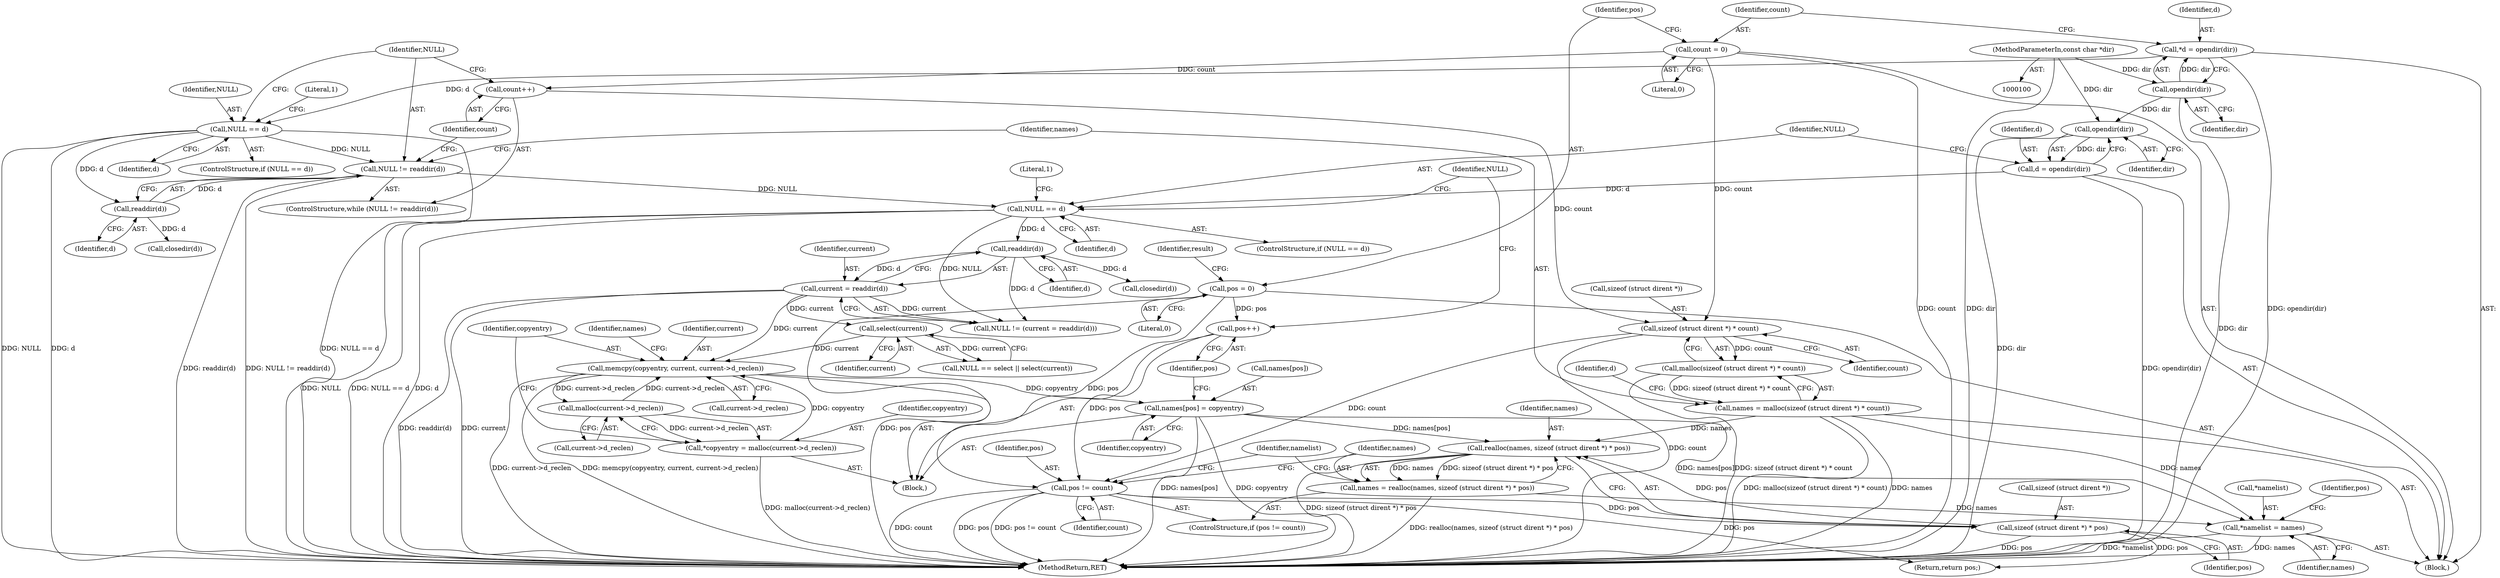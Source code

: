 digraph "1_boa_e139b87835994d007fbd64eead6c1455d7b8cf4e@API" {
"1000206" [label="(Call,realloc(names, sizeof (struct dirent *) * pos))"];
"1000189" [label="(Call,names[pos] = copyentry)"];
"1000183" [label="(Call,memcpy(copyentry, current, current->d_reclen))"];
"1000177" [label="(Call,*copyentry = malloc(current->d_reclen))"];
"1000179" [label="(Call,malloc(current->d_reclen))"];
"1000163" [label="(Call,current = readdir(d))"];
"1000165" [label="(Call,readdir(d))"];
"1000154" [label="(Call,NULL == d)"];
"1000134" [label="(Call,NULL != readdir(d))"];
"1000127" [label="(Call,NULL == d)"];
"1000107" [label="(Call,*d = opendir(dir))"];
"1000109" [label="(Call,opendir(dir))"];
"1000101" [label="(MethodParameterIn,const char *dir)"];
"1000136" [label="(Call,readdir(d))"];
"1000149" [label="(Call,d = opendir(dir))"];
"1000151" [label="(Call,opendir(dir))"];
"1000173" [label="(Call,select(current))"];
"1000140" [label="(Call,names = malloc(sizeof (struct dirent *) * count))"];
"1000142" [label="(Call,malloc(sizeof (struct dirent *) * count))"];
"1000143" [label="(Call,sizeof (struct dirent *) * count)"];
"1000138" [label="(Call,count++)"];
"1000114" [label="(Call,count = 0)"];
"1000208" [label="(Call,sizeof (struct dirent *) * pos)"];
"1000201" [label="(Call,pos != count)"];
"1000194" [label="(Call,pos++)"];
"1000118" [label="(Call,pos = 0)"];
"1000204" [label="(Call,names = realloc(names, sizeof (struct dirent *) * pos))"];
"1000212" [label="(Call,*namelist = names)"];
"1000123" [label="(Identifier,result)"];
"1000183" [label="(Call,memcpy(copyentry, current, current->d_reclen))"];
"1000173" [label="(Call,select(current))"];
"1000179" [label="(Call,malloc(current->d_reclen))"];
"1000169" [label="(Call,NULL == select || select(current))"];
"1000213" [label="(Call,*namelist)"];
"1000159" [label="(Literal,1)"];
"1000137" [label="(Identifier,d)"];
"1000141" [label="(Identifier,names)"];
"1000143" [label="(Call,sizeof (struct dirent *) * count)"];
"1000191" [label="(Identifier,names)"];
"1000150" [label="(Identifier,d)"];
"1000156" [label="(Identifier,d)"];
"1000101" [label="(MethodParameterIn,const char *dir)"];
"1000140" [label="(Call,names = malloc(sizeof (struct dirent *) * count))"];
"1000162" [label="(Identifier,NULL)"];
"1000206" [label="(Call,realloc(names, sizeof (struct dirent *) * pos))"];
"1000110" [label="(Identifier,dir)"];
"1000212" [label="(Call,*namelist = names)"];
"1000185" [label="(Identifier,current)"];
"1000139" [label="(Identifier,count)"];
"1000147" [label="(Call,closedir(d))"];
"1000144" [label="(Call,sizeof (struct dirent *))"];
"1000211" [label="(Identifier,pos)"];
"1000178" [label="(Identifier,copyentry)"];
"1000193" [label="(Identifier,copyentry)"];
"1000207" [label="(Identifier,names)"];
"1000129" [label="(Identifier,d)"];
"1000175" [label="(Block,)"];
"1000120" [label="(Literal,0)"];
"1000194" [label="(Call,pos++)"];
"1000163" [label="(Call,current = readdir(d))"];
"1000190" [label="(Call,names[pos])"];
"1000134" [label="(Call,NULL != readdir(d))"];
"1000217" [label="(Identifier,pos)"];
"1000128" [label="(Identifier,NULL)"];
"1000126" [label="(ControlStructure,if (NULL == d))"];
"1000202" [label="(Identifier,pos)"];
"1000186" [label="(Call,current->d_reclen)"];
"1000119" [label="(Identifier,pos)"];
"1000215" [label="(Identifier,names)"];
"1000107" [label="(Call,*d = opendir(dir))"];
"1000108" [label="(Identifier,d)"];
"1000148" [label="(Identifier,d)"];
"1000208" [label="(Call,sizeof (struct dirent *) * pos)"];
"1000138" [label="(Call,count++)"];
"1000151" [label="(Call,opendir(dir))"];
"1000189" [label="(Call,names[pos] = copyentry)"];
"1000118" [label="(Call,pos = 0)"];
"1000201" [label="(Call,pos != count)"];
"1000136" [label="(Call,readdir(d))"];
"1000132" [label="(Literal,1)"];
"1000166" [label="(Identifier,d)"];
"1000135" [label="(Identifier,NULL)"];
"1000114" [label="(Call,count = 0)"];
"1000209" [label="(Call,sizeof (struct dirent *))"];
"1000154" [label="(Call,NULL == d)"];
"1000109" [label="(Call,opendir(dir))"];
"1000177" [label="(Call,*copyentry = malloc(current->d_reclen))"];
"1000105" [label="(Block,)"];
"1000133" [label="(ControlStructure,while (NULL != readdir(d)))"];
"1000164" [label="(Identifier,current)"];
"1000180" [label="(Call,current->d_reclen)"];
"1000146" [label="(Identifier,count)"];
"1000205" [label="(Identifier,names)"];
"1000116" [label="(Literal,0)"];
"1000161" [label="(Call,NULL != (current = readdir(d)))"];
"1000204" [label="(Call,names = realloc(names, sizeof (struct dirent *) * pos))"];
"1000203" [label="(Identifier,count)"];
"1000155" [label="(Identifier,NULL)"];
"1000153" [label="(ControlStructure,if (NULL == d))"];
"1000152" [label="(Identifier,dir)"];
"1000198" [label="(Call,closedir(d))"];
"1000174" [label="(Identifier,current)"];
"1000214" [label="(Identifier,namelist)"];
"1000115" [label="(Identifier,count)"];
"1000195" [label="(Identifier,pos)"];
"1000127" [label="(Call,NULL == d)"];
"1000165" [label="(Call,readdir(d))"];
"1000200" [label="(ControlStructure,if (pos != count))"];
"1000218" [label="(MethodReturn,RET)"];
"1000149" [label="(Call,d = opendir(dir))"];
"1000142" [label="(Call,malloc(sizeof (struct dirent *) * count))"];
"1000216" [label="(Return,return pos;)"];
"1000184" [label="(Identifier,copyentry)"];
"1000206" -> "1000204"  [label="AST: "];
"1000206" -> "1000208"  [label="CFG: "];
"1000207" -> "1000206"  [label="AST: "];
"1000208" -> "1000206"  [label="AST: "];
"1000204" -> "1000206"  [label="CFG: "];
"1000206" -> "1000218"  [label="DDG: sizeof (struct dirent *) * pos"];
"1000206" -> "1000204"  [label="DDG: names"];
"1000206" -> "1000204"  [label="DDG: sizeof (struct dirent *) * pos"];
"1000189" -> "1000206"  [label="DDG: names[pos]"];
"1000140" -> "1000206"  [label="DDG: names"];
"1000208" -> "1000206"  [label="DDG: pos"];
"1000189" -> "1000175"  [label="AST: "];
"1000189" -> "1000193"  [label="CFG: "];
"1000190" -> "1000189"  [label="AST: "];
"1000193" -> "1000189"  [label="AST: "];
"1000195" -> "1000189"  [label="CFG: "];
"1000189" -> "1000218"  [label="DDG: names[pos]"];
"1000189" -> "1000218"  [label="DDG: copyentry"];
"1000183" -> "1000189"  [label="DDG: copyentry"];
"1000189" -> "1000212"  [label="DDG: names[pos]"];
"1000183" -> "1000175"  [label="AST: "];
"1000183" -> "1000186"  [label="CFG: "];
"1000184" -> "1000183"  [label="AST: "];
"1000185" -> "1000183"  [label="AST: "];
"1000186" -> "1000183"  [label="AST: "];
"1000191" -> "1000183"  [label="CFG: "];
"1000183" -> "1000218"  [label="DDG: current->d_reclen"];
"1000183" -> "1000218"  [label="DDG: memcpy(copyentry, current, current->d_reclen)"];
"1000183" -> "1000179"  [label="DDG: current->d_reclen"];
"1000177" -> "1000183"  [label="DDG: copyentry"];
"1000163" -> "1000183"  [label="DDG: current"];
"1000173" -> "1000183"  [label="DDG: current"];
"1000179" -> "1000183"  [label="DDG: current->d_reclen"];
"1000177" -> "1000175"  [label="AST: "];
"1000177" -> "1000179"  [label="CFG: "];
"1000178" -> "1000177"  [label="AST: "];
"1000179" -> "1000177"  [label="AST: "];
"1000184" -> "1000177"  [label="CFG: "];
"1000177" -> "1000218"  [label="DDG: malloc(current->d_reclen)"];
"1000179" -> "1000177"  [label="DDG: current->d_reclen"];
"1000179" -> "1000180"  [label="CFG: "];
"1000180" -> "1000179"  [label="AST: "];
"1000163" -> "1000161"  [label="AST: "];
"1000163" -> "1000165"  [label="CFG: "];
"1000164" -> "1000163"  [label="AST: "];
"1000165" -> "1000163"  [label="AST: "];
"1000161" -> "1000163"  [label="CFG: "];
"1000163" -> "1000218"  [label="DDG: current"];
"1000163" -> "1000218"  [label="DDG: readdir(d)"];
"1000163" -> "1000161"  [label="DDG: current"];
"1000165" -> "1000163"  [label="DDG: d"];
"1000163" -> "1000173"  [label="DDG: current"];
"1000165" -> "1000166"  [label="CFG: "];
"1000166" -> "1000165"  [label="AST: "];
"1000165" -> "1000161"  [label="DDG: d"];
"1000154" -> "1000165"  [label="DDG: d"];
"1000165" -> "1000198"  [label="DDG: d"];
"1000154" -> "1000153"  [label="AST: "];
"1000154" -> "1000156"  [label="CFG: "];
"1000155" -> "1000154"  [label="AST: "];
"1000156" -> "1000154"  [label="AST: "];
"1000159" -> "1000154"  [label="CFG: "];
"1000162" -> "1000154"  [label="CFG: "];
"1000154" -> "1000218"  [label="DDG: NULL"];
"1000154" -> "1000218"  [label="DDG: NULL == d"];
"1000154" -> "1000218"  [label="DDG: d"];
"1000134" -> "1000154"  [label="DDG: NULL"];
"1000149" -> "1000154"  [label="DDG: d"];
"1000154" -> "1000161"  [label="DDG: NULL"];
"1000134" -> "1000133"  [label="AST: "];
"1000134" -> "1000136"  [label="CFG: "];
"1000135" -> "1000134"  [label="AST: "];
"1000136" -> "1000134"  [label="AST: "];
"1000139" -> "1000134"  [label="CFG: "];
"1000141" -> "1000134"  [label="CFG: "];
"1000134" -> "1000218"  [label="DDG: NULL != readdir(d)"];
"1000134" -> "1000218"  [label="DDG: readdir(d)"];
"1000127" -> "1000134"  [label="DDG: NULL"];
"1000136" -> "1000134"  [label="DDG: d"];
"1000127" -> "1000126"  [label="AST: "];
"1000127" -> "1000129"  [label="CFG: "];
"1000128" -> "1000127"  [label="AST: "];
"1000129" -> "1000127"  [label="AST: "];
"1000132" -> "1000127"  [label="CFG: "];
"1000135" -> "1000127"  [label="CFG: "];
"1000127" -> "1000218"  [label="DDG: NULL == d"];
"1000127" -> "1000218"  [label="DDG: d"];
"1000127" -> "1000218"  [label="DDG: NULL"];
"1000107" -> "1000127"  [label="DDG: d"];
"1000127" -> "1000136"  [label="DDG: d"];
"1000107" -> "1000105"  [label="AST: "];
"1000107" -> "1000109"  [label="CFG: "];
"1000108" -> "1000107"  [label="AST: "];
"1000109" -> "1000107"  [label="AST: "];
"1000115" -> "1000107"  [label="CFG: "];
"1000107" -> "1000218"  [label="DDG: opendir(dir)"];
"1000109" -> "1000107"  [label="DDG: dir"];
"1000109" -> "1000110"  [label="CFG: "];
"1000110" -> "1000109"  [label="AST: "];
"1000109" -> "1000218"  [label="DDG: dir"];
"1000101" -> "1000109"  [label="DDG: dir"];
"1000109" -> "1000151"  [label="DDG: dir"];
"1000101" -> "1000100"  [label="AST: "];
"1000101" -> "1000218"  [label="DDG: dir"];
"1000101" -> "1000151"  [label="DDG: dir"];
"1000136" -> "1000137"  [label="CFG: "];
"1000137" -> "1000136"  [label="AST: "];
"1000136" -> "1000147"  [label="DDG: d"];
"1000149" -> "1000105"  [label="AST: "];
"1000149" -> "1000151"  [label="CFG: "];
"1000150" -> "1000149"  [label="AST: "];
"1000151" -> "1000149"  [label="AST: "];
"1000155" -> "1000149"  [label="CFG: "];
"1000149" -> "1000218"  [label="DDG: opendir(dir)"];
"1000151" -> "1000149"  [label="DDG: dir"];
"1000151" -> "1000152"  [label="CFG: "];
"1000152" -> "1000151"  [label="AST: "];
"1000151" -> "1000218"  [label="DDG: dir"];
"1000173" -> "1000169"  [label="AST: "];
"1000173" -> "1000174"  [label="CFG: "];
"1000174" -> "1000173"  [label="AST: "];
"1000169" -> "1000173"  [label="CFG: "];
"1000173" -> "1000169"  [label="DDG: current"];
"1000140" -> "1000105"  [label="AST: "];
"1000140" -> "1000142"  [label="CFG: "];
"1000141" -> "1000140"  [label="AST: "];
"1000142" -> "1000140"  [label="AST: "];
"1000148" -> "1000140"  [label="CFG: "];
"1000140" -> "1000218"  [label="DDG: malloc(sizeof (struct dirent *) * count)"];
"1000140" -> "1000218"  [label="DDG: names"];
"1000142" -> "1000140"  [label="DDG: sizeof (struct dirent *) * count"];
"1000140" -> "1000212"  [label="DDG: names"];
"1000142" -> "1000143"  [label="CFG: "];
"1000143" -> "1000142"  [label="AST: "];
"1000142" -> "1000218"  [label="DDG: sizeof (struct dirent *) * count"];
"1000143" -> "1000142"  [label="DDG: count"];
"1000143" -> "1000146"  [label="CFG: "];
"1000144" -> "1000143"  [label="AST: "];
"1000146" -> "1000143"  [label="AST: "];
"1000143" -> "1000218"  [label="DDG: count"];
"1000138" -> "1000143"  [label="DDG: count"];
"1000114" -> "1000143"  [label="DDG: count"];
"1000143" -> "1000201"  [label="DDG: count"];
"1000138" -> "1000133"  [label="AST: "];
"1000138" -> "1000139"  [label="CFG: "];
"1000139" -> "1000138"  [label="AST: "];
"1000135" -> "1000138"  [label="CFG: "];
"1000114" -> "1000138"  [label="DDG: count"];
"1000114" -> "1000105"  [label="AST: "];
"1000114" -> "1000116"  [label="CFG: "];
"1000115" -> "1000114"  [label="AST: "];
"1000116" -> "1000114"  [label="AST: "];
"1000119" -> "1000114"  [label="CFG: "];
"1000114" -> "1000218"  [label="DDG: count"];
"1000208" -> "1000211"  [label="CFG: "];
"1000209" -> "1000208"  [label="AST: "];
"1000211" -> "1000208"  [label="AST: "];
"1000208" -> "1000218"  [label="DDG: pos"];
"1000201" -> "1000208"  [label="DDG: pos"];
"1000208" -> "1000216"  [label="DDG: pos"];
"1000201" -> "1000200"  [label="AST: "];
"1000201" -> "1000203"  [label="CFG: "];
"1000202" -> "1000201"  [label="AST: "];
"1000203" -> "1000201"  [label="AST: "];
"1000205" -> "1000201"  [label="CFG: "];
"1000214" -> "1000201"  [label="CFG: "];
"1000201" -> "1000218"  [label="DDG: pos != count"];
"1000201" -> "1000218"  [label="DDG: count"];
"1000201" -> "1000218"  [label="DDG: pos"];
"1000194" -> "1000201"  [label="DDG: pos"];
"1000118" -> "1000201"  [label="DDG: pos"];
"1000201" -> "1000216"  [label="DDG: pos"];
"1000194" -> "1000175"  [label="AST: "];
"1000194" -> "1000195"  [label="CFG: "];
"1000195" -> "1000194"  [label="AST: "];
"1000162" -> "1000194"  [label="CFG: "];
"1000118" -> "1000194"  [label="DDG: pos"];
"1000118" -> "1000105"  [label="AST: "];
"1000118" -> "1000120"  [label="CFG: "];
"1000119" -> "1000118"  [label="AST: "];
"1000120" -> "1000118"  [label="AST: "];
"1000123" -> "1000118"  [label="CFG: "];
"1000118" -> "1000218"  [label="DDG: pos"];
"1000204" -> "1000200"  [label="AST: "];
"1000205" -> "1000204"  [label="AST: "];
"1000214" -> "1000204"  [label="CFG: "];
"1000204" -> "1000218"  [label="DDG: realloc(names, sizeof (struct dirent *) * pos)"];
"1000204" -> "1000212"  [label="DDG: names"];
"1000212" -> "1000105"  [label="AST: "];
"1000212" -> "1000215"  [label="CFG: "];
"1000213" -> "1000212"  [label="AST: "];
"1000215" -> "1000212"  [label="AST: "];
"1000217" -> "1000212"  [label="CFG: "];
"1000212" -> "1000218"  [label="DDG: *namelist"];
"1000212" -> "1000218"  [label="DDG: names"];
}
